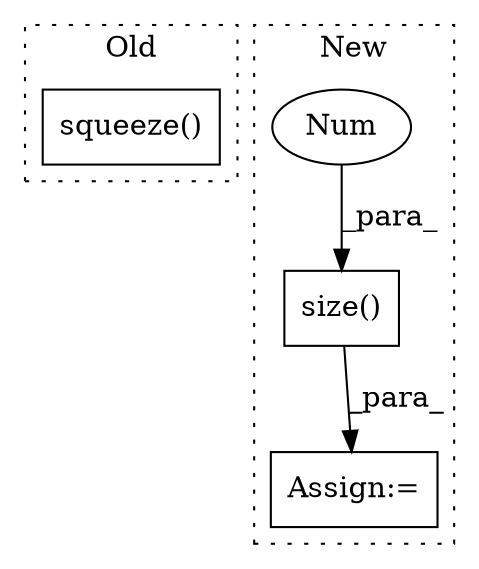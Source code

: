 digraph G {
subgraph cluster0 {
1 [label="squeeze()" a="75" s="950" l="11" shape="box"];
label = "Old";
style="dotted";
}
subgraph cluster1 {
2 [label="size()" a="75" s="1013,1021" l="7,1" shape="box"];
3 [label="Num" a="76" s="1020" l="1" shape="ellipse"];
4 [label="Assign:=" a="68" s="1068" l="3" shape="box"];
label = "New";
style="dotted";
}
2 -> 4 [label="_para_"];
3 -> 2 [label="_para_"];
}